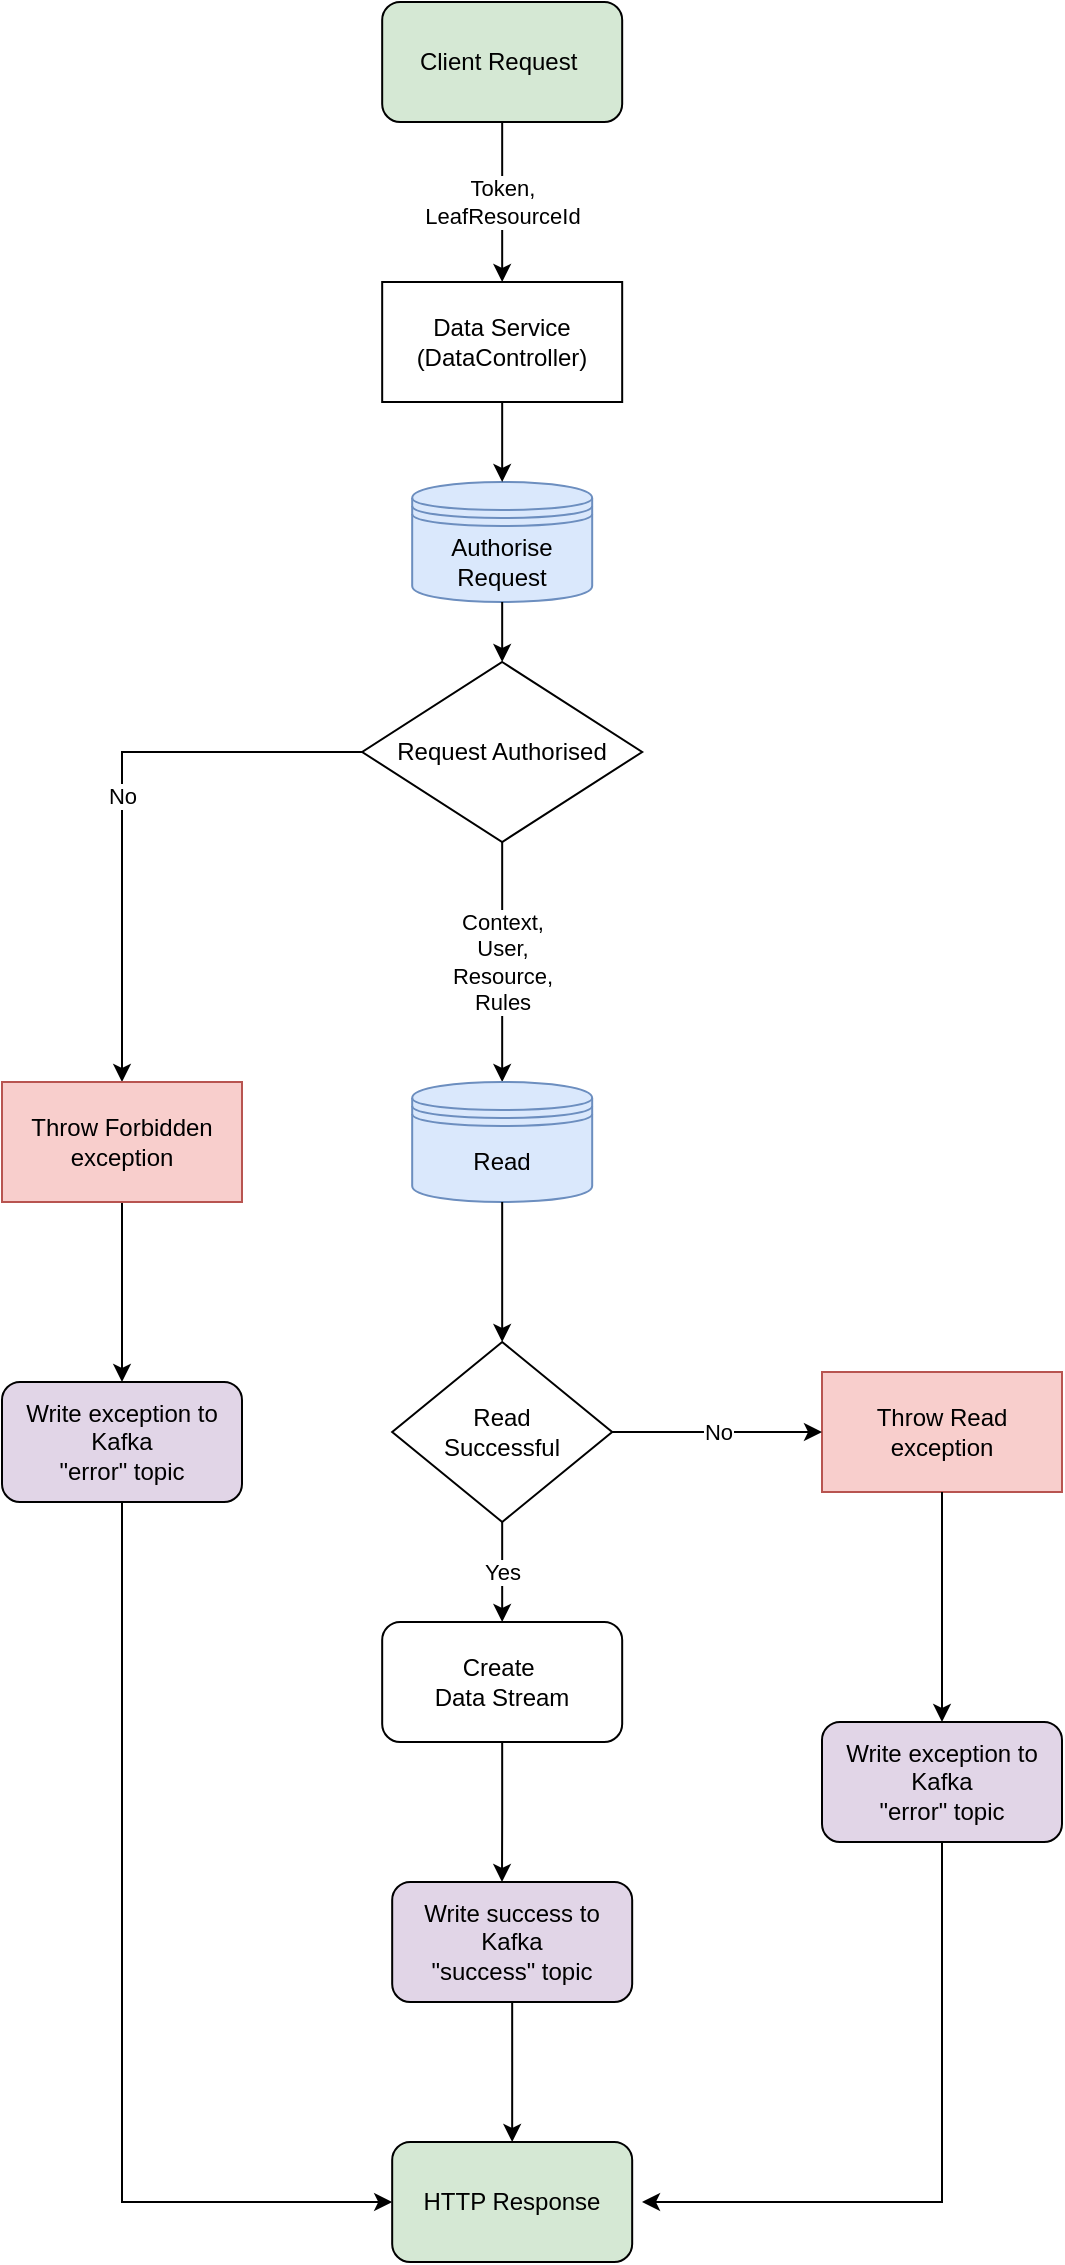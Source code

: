 <mxfile version="14.9.1" type="device"><diagram id="DYDGdA-885xeRSgDoeYv" name="Page-1"><mxGraphModel dx="3716" dy="1065" grid="1" gridSize="10" guides="1" tooltips="1" connect="1" arrows="1" fold="1" page="1" pageScale="1" pageWidth="827" pageHeight="1169" background="#ffffff" math="0" shadow="0"><root><mxCell id="0"/><mxCell id="1" parent="0"/><mxCell id="oZyTMZYtAXs1u3VE4Ej2-16" value="Data Service (DataController)" style="rounded=0;whiteSpace=wrap;html=1;" parent="1" vertex="1"><mxGeometry x="-1359.91" y="179" width="120" height="60" as="geometry"/></mxCell><mxCell id="oZyTMZYtAXs1u3VE4Ej2-29" value="No" style="edgeStyle=orthogonalEdgeStyle;rounded=0;orthogonalLoop=1;jettySize=auto;html=1;exitX=0;exitY=0.5;exitDx=0;exitDy=0;" parent="1" source="oZyTMZYtAXs1u3VE4Ej2-19" target="oZyTMZYtAXs1u3VE4Ej2-21" edge="1"><mxGeometry relative="1" as="geometry"/></mxCell><mxCell id="oZyTMZYtAXs1u3VE4Ej2-19" value="Request Authorised" style="rhombus;whiteSpace=wrap;html=1;" parent="1" vertex="1"><mxGeometry x="-1369.91" y="369" width="140" height="90" as="geometry"/></mxCell><mxCell id="oZyTMZYtAXs1u3VE4Ej2-20" style="edgeStyle=orthogonalEdgeStyle;rounded=0;orthogonalLoop=1;jettySize=auto;html=1;exitX=0.5;exitY=1;exitDx=0;exitDy=0;entryX=0.5;entryY=0;entryDx=0;entryDy=0;" parent="1" source="oZyTMZYtAXs1u3VE4Ej2-21" target="oZyTMZYtAXs1u3VE4Ej2-25" edge="1"><mxGeometry relative="1" as="geometry"><mxPoint x="-1570" y="789" as="targetPoint"/></mxGeometry></mxCell><mxCell id="oZyTMZYtAXs1u3VE4Ej2-21" value="Throw Forbidden exception" style="rounded=0;whiteSpace=wrap;html=1;fillColor=#f8cecc;strokeColor=#b85450;" parent="1" vertex="1"><mxGeometry x="-1550" y="579" width="120" height="60" as="geometry"/></mxCell><mxCell id="oZyTMZYtAXs1u3VE4Ej2-25" value="&lt;div&gt;&lt;span&gt;Write exception to Kafka&lt;/span&gt;&lt;/div&gt;&lt;div&gt;&lt;span&gt;&quot;error&quot; topic&lt;br&gt;&lt;/span&gt;&lt;/div&gt;" style="rounded=1;whiteSpace=wrap;html=1;fillColor=#E1D5E7;" parent="1" vertex="1"><mxGeometry x="-1550" y="729" width="120" height="60" as="geometry"/></mxCell><mxCell id="oZyTMZYtAXs1u3VE4Ej2-27" value="Token,&lt;br&gt;LeafResourceId" style="edgeStyle=orthogonalEdgeStyle;rounded=1;orthogonalLoop=1;jettySize=auto;html=1;exitX=0.5;exitY=1;exitDx=0;exitDy=0;entryX=0.5;entryY=0;entryDx=0;entryDy=0;" parent="1" source="oZyTMZYtAXs1u3VE4Ej2-26" target="oZyTMZYtAXs1u3VE4Ej2-16" edge="1"><mxGeometry relative="1" as="geometry"/></mxCell><mxCell id="oZyTMZYtAXs1u3VE4Ej2-26" value="&lt;div&gt;&lt;span&gt;Client Request&amp;nbsp;&lt;/span&gt;&lt;br&gt;&lt;/div&gt;" style="rounded=1;whiteSpace=wrap;html=1;fillColor=#D5E8D4;" parent="1" vertex="1"><mxGeometry x="-1359.91" y="39" width="120" height="60" as="geometry"/></mxCell><mxCell id="3" style="edgeStyle=orthogonalEdgeStyle;rounded=0;orthogonalLoop=1;jettySize=auto;html=1;exitX=0.5;exitY=1;exitDx=0;exitDy=0;entryX=0;entryY=0.5;entryDx=0;entryDy=0;" parent="1" source="oZyTMZYtAXs1u3VE4Ej2-25" target="4" edge="1"><mxGeometry relative="1" as="geometry"><mxPoint x="-1490" y="1139" as="targetPoint"/><mxPoint x="-1490" y="859" as="sourcePoint"/><Array as="points"><mxPoint x="-1490" y="1139"/></Array></mxGeometry></mxCell><mxCell id="4" value="&lt;div&gt;HTTP Response&lt;/div&gt;" style="rounded=1;whiteSpace=wrap;html=1;fillColor=#D5E8D4;" parent="1" vertex="1"><mxGeometry x="-1354.91" y="1109" width="120" height="60" as="geometry"/></mxCell><mxCell id="5" value="Context, &lt;br&gt;User, &lt;br&gt;Resource,&lt;br&gt;Rules" style="edgeStyle=orthogonalEdgeStyle;rounded=0;orthogonalLoop=1;jettySize=auto;html=1;exitX=0.5;exitY=1;exitDx=0;exitDy=0;entryX=0.5;entryY=0;entryDx=0;entryDy=0;" parent="1" source="oZyTMZYtAXs1u3VE4Ej2-19" target="28" edge="1"><mxGeometry relative="1" as="geometry"><mxPoint x="-1300" y="509" as="sourcePoint"/><mxPoint x="-1300" y="579" as="targetPoint"/><Array as="points"/></mxGeometry></mxCell><mxCell id="7" value="Read&lt;br&gt;Successful" style="rhombus;whiteSpace=wrap;html=1;" parent="1" vertex="1"><mxGeometry x="-1354.91" y="709" width="110" height="90" as="geometry"/></mxCell><mxCell id="10" value="Throw Read exception" style="rounded=0;whiteSpace=wrap;html=1;fillColor=#f8cecc;strokeColor=#b85450;" parent="1" vertex="1"><mxGeometry x="-1140" y="724" width="120" height="60" as="geometry"/></mxCell><mxCell id="12" value="No" style="edgeStyle=orthogonalEdgeStyle;rounded=0;orthogonalLoop=1;jettySize=auto;html=1;entryX=0;entryY=0.5;entryDx=0;entryDy=0;exitX=1;exitY=0.5;exitDx=0;exitDy=0;" parent="1" source="7" target="10" edge="1"><mxGeometry relative="1" as="geometry"><mxPoint x="-1240" y="759" as="sourcePoint"/><mxPoint x="-1340.09" y="904" as="targetPoint"/></mxGeometry></mxCell><mxCell id="15" value="&lt;div&gt;&lt;span&gt;Write exception to Kafka&lt;/span&gt;&lt;/div&gt;&lt;div&gt;&lt;span&gt;&quot;error&quot; topic&lt;br&gt;&lt;/span&gt;&lt;/div&gt;" style="rounded=1;whiteSpace=wrap;html=1;fillColor=#E1D5E7;" parent="1" vertex="1"><mxGeometry x="-1140" y="899" width="120" height="60" as="geometry"/></mxCell><mxCell id="16" style="edgeStyle=orthogonalEdgeStyle;rounded=0;orthogonalLoop=1;jettySize=auto;html=1;exitX=0.5;exitY=1;exitDx=0;exitDy=0;" parent="1" source="15" edge="1"><mxGeometry relative="1" as="geometry"><mxPoint x="-1230" y="1139" as="targetPoint"/><mxPoint x="-1080" y="1009" as="sourcePoint"/><Array as="points"><mxPoint x="-1080" y="1139"/></Array></mxGeometry></mxCell><mxCell id="17" style="edgeStyle=orthogonalEdgeStyle;rounded=0;orthogonalLoop=1;jettySize=auto;html=1;exitX=0.5;exitY=1;exitDx=0;exitDy=0;" parent="1" source="10" edge="1"><mxGeometry relative="1" as="geometry"><mxPoint x="-1080" y="899" as="targetPoint"/><mxPoint x="-1080" y="819" as="sourcePoint"/><Array as="points"/></mxGeometry></mxCell><mxCell id="18" value="&lt;div&gt;&lt;span&gt;Write success to Kafka&lt;/span&gt;&lt;/div&gt;&lt;div&gt;&lt;span&gt;&quot;success&quot; topic&lt;br&gt;&lt;/span&gt;&lt;/div&gt;" style="rounded=1;whiteSpace=wrap;html=1;fillColor=#E1D5E7;" parent="1" vertex="1"><mxGeometry x="-1354.91" y="979" width="120" height="60" as="geometry"/></mxCell><mxCell id="19" value="Yes" style="edgeStyle=orthogonalEdgeStyle;rounded=0;orthogonalLoop=1;jettySize=auto;html=1;exitX=0.5;exitY=1;exitDx=0;exitDy=0;entryX=0.5;entryY=0;entryDx=0;entryDy=0;" parent="1" source="7" target="22" edge="1"><mxGeometry relative="1" as="geometry"><mxPoint x="-1300" y="899" as="targetPoint"/><mxPoint x="-1300" y="839" as="sourcePoint"/><Array as="points"/></mxGeometry></mxCell><mxCell id="20" style="edgeStyle=orthogonalEdgeStyle;rounded=0;orthogonalLoop=1;jettySize=auto;html=1;exitX=0.5;exitY=1;exitDx=0;exitDy=0;entryX=0.5;entryY=0;entryDx=0;entryDy=0;" parent="1" source="18" target="4" edge="1"><mxGeometry relative="1" as="geometry"><mxPoint x="-1340" y="1119" as="targetPoint"/><mxPoint x="-1340" y="1009" as="sourcePoint"/><Array as="points"><mxPoint x="-1295" y="1069"/><mxPoint x="-1295" y="1069"/></Array></mxGeometry></mxCell><mxCell id="22" value="&lt;div&gt;Create&amp;nbsp;&lt;/div&gt;&lt;div&gt;Data Stream&lt;/div&gt;" style="rounded=1;whiteSpace=wrap;html=1;" parent="1" vertex="1"><mxGeometry x="-1359.91" y="849" width="120" height="60" as="geometry"/></mxCell><mxCell id="24" style="edgeStyle=orthogonalEdgeStyle;rounded=0;orthogonalLoop=1;jettySize=auto;html=1;exitX=0.5;exitY=1;exitDx=0;exitDy=0;" parent="1" source="22" edge="1"><mxGeometry relative="1" as="geometry"><mxPoint x="-1300" y="979" as="targetPoint"/><mxPoint x="-1300" y="939" as="sourcePoint"/><Array as="points"><mxPoint x="-1300" y="944"/><mxPoint x="-1300" y="944"/></Array></mxGeometry></mxCell><mxCell id="27" value="&lt;span&gt;Authorise Request&lt;/span&gt;" style="shape=datastore;whiteSpace=wrap;html=1;fillColor=#dae8fc;strokeColor=#6c8ebf;" parent="1" vertex="1"><mxGeometry x="-1344.91" y="279" width="90" height="60" as="geometry"/></mxCell><mxCell id="28" value="&lt;span&gt;Read&lt;/span&gt;" style="shape=datastore;whiteSpace=wrap;html=1;fillColor=#dae8fc;strokeColor=#6c8ebf;" parent="1" vertex="1"><mxGeometry x="-1344.91" y="579" width="90" height="60" as="geometry"/></mxCell><mxCell id="jfnbKQFrxS2ylPI0s5hB-28" value="" style="endArrow=classic;html=1;exitX=0.5;exitY=1;exitDx=0;exitDy=0;entryX=0.5;entryY=0;entryDx=0;entryDy=0;" parent="1" source="oZyTMZYtAXs1u3VE4Ej2-16" target="27" edge="1"><mxGeometry width="50" height="50" relative="1" as="geometry"><mxPoint x="-1560" y="339" as="sourcePoint"/><mxPoint x="-1510" y="289" as="targetPoint"/></mxGeometry></mxCell><mxCell id="jfnbKQFrxS2ylPI0s5hB-29" value="" style="endArrow=classic;html=1;exitX=0.5;exitY=1;exitDx=0;exitDy=0;entryX=0.5;entryY=0;entryDx=0;entryDy=0;" parent="1" source="27" target="oZyTMZYtAXs1u3VE4Ej2-19" edge="1"><mxGeometry width="50" height="50" relative="1" as="geometry"><mxPoint x="-1560" y="349" as="sourcePoint"/><mxPoint x="-1510" y="299" as="targetPoint"/></mxGeometry></mxCell><mxCell id="jfnbKQFrxS2ylPI0s5hB-30" value="" style="endArrow=classic;html=1;exitX=0.5;exitY=1;exitDx=0;exitDy=0;entryX=0.5;entryY=0;entryDx=0;entryDy=0;" parent="1" source="28" target="7" edge="1"><mxGeometry width="50" height="50" relative="1" as="geometry"><mxPoint x="-1560" y="589" as="sourcePoint"/><mxPoint x="-1510" y="539" as="targetPoint"/></mxGeometry></mxCell></root></mxGraphModel></diagram></mxfile>